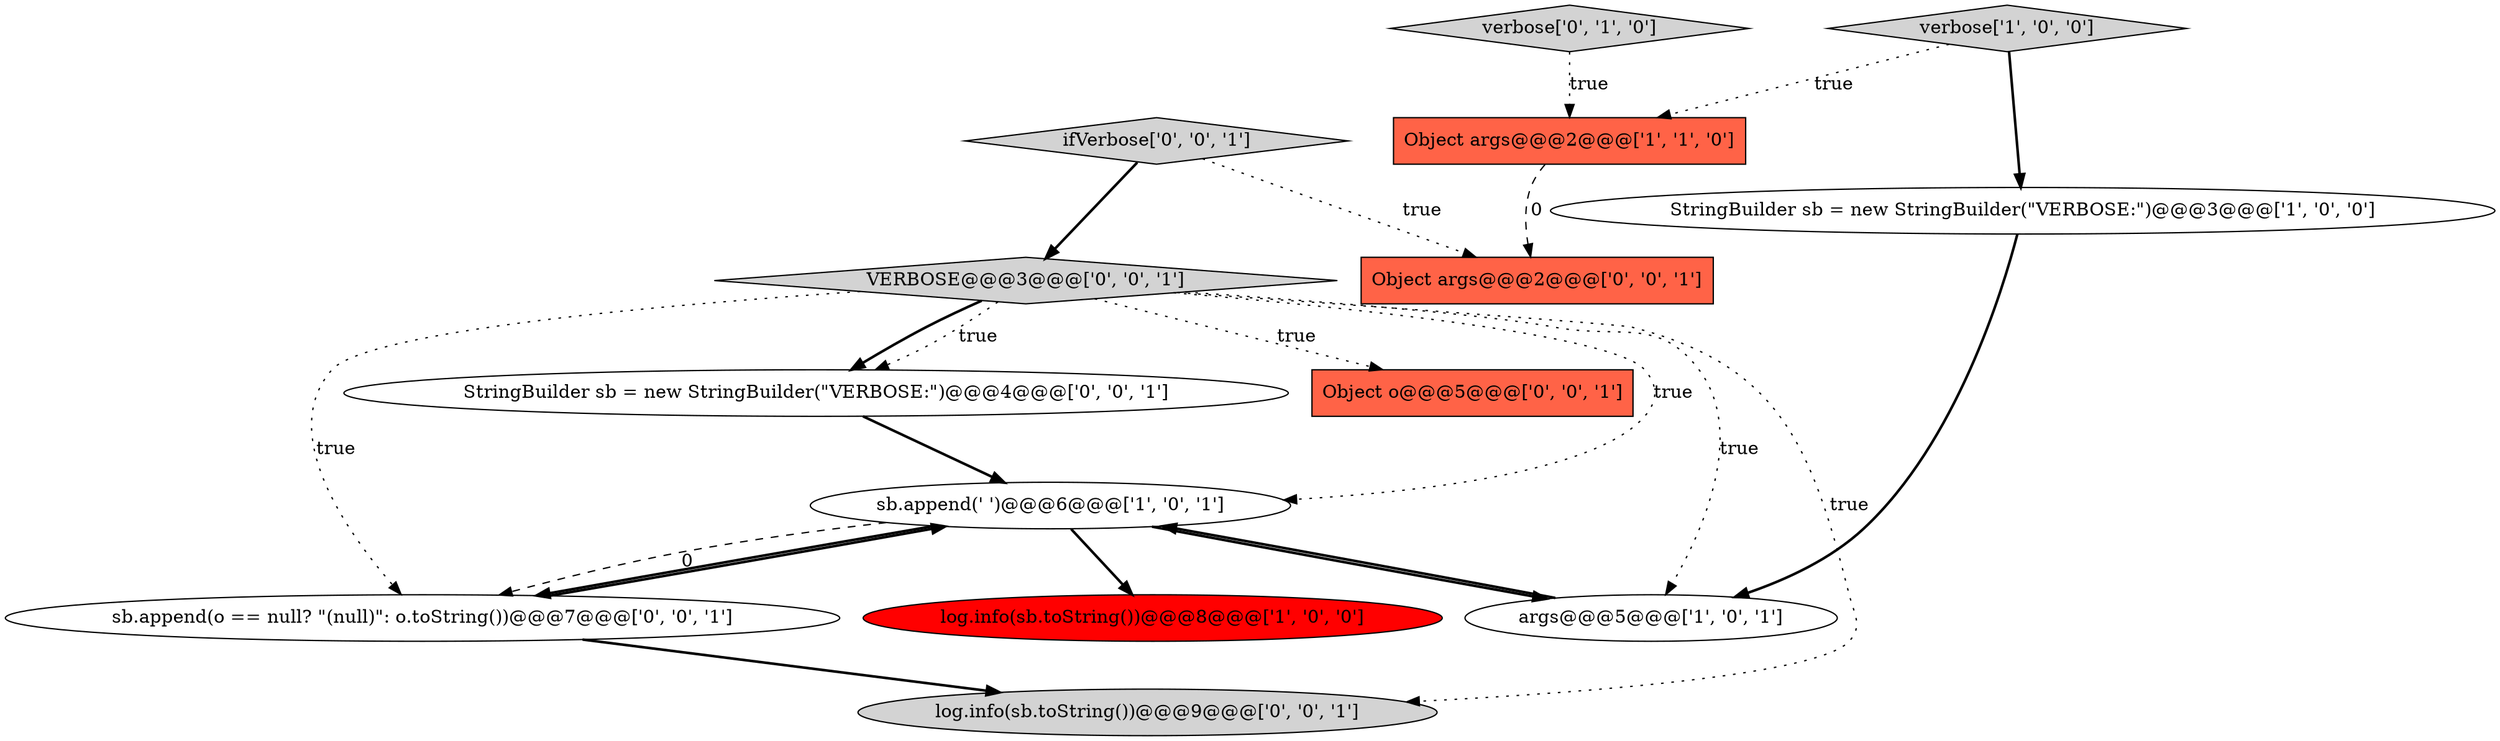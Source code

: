 digraph {
3 [style = filled, label = "log.info(sb.toString())@@@8@@@['1', '0', '0']", fillcolor = red, shape = ellipse image = "AAA1AAABBB1BBB"];
10 [style = filled, label = "ifVerbose['0', '0', '1']", fillcolor = lightgray, shape = diamond image = "AAA0AAABBB3BBB"];
5 [style = filled, label = "StringBuilder sb = new StringBuilder(\"VERBOSE:\")@@@3@@@['1', '0', '0']", fillcolor = white, shape = ellipse image = "AAA0AAABBB1BBB"];
4 [style = filled, label = "args@@@5@@@['1', '0', '1']", fillcolor = white, shape = ellipse image = "AAA0AAABBB1BBB"];
7 [style = filled, label = "VERBOSE@@@3@@@['0', '0', '1']", fillcolor = lightgray, shape = diamond image = "AAA0AAABBB3BBB"];
11 [style = filled, label = "StringBuilder sb = new StringBuilder(\"VERBOSE:\")@@@4@@@['0', '0', '1']", fillcolor = white, shape = ellipse image = "AAA0AAABBB3BBB"];
2 [style = filled, label = "verbose['1', '0', '0']", fillcolor = lightgray, shape = diamond image = "AAA0AAABBB1BBB"];
9 [style = filled, label = "Object o@@@5@@@['0', '0', '1']", fillcolor = tomato, shape = box image = "AAA0AAABBB3BBB"];
6 [style = filled, label = "verbose['0', '1', '0']", fillcolor = lightgray, shape = diamond image = "AAA0AAABBB2BBB"];
12 [style = filled, label = "log.info(sb.toString())@@@9@@@['0', '0', '1']", fillcolor = lightgray, shape = ellipse image = "AAA0AAABBB3BBB"];
1 [style = filled, label = "sb.append(' ')@@@6@@@['1', '0', '1']", fillcolor = white, shape = ellipse image = "AAA0AAABBB1BBB"];
0 [style = filled, label = "Object args@@@2@@@['1', '1', '0']", fillcolor = tomato, shape = box image = "AAA0AAABBB1BBB"];
8 [style = filled, label = "sb.append(o == null? \"(null)\": o.toString())@@@7@@@['0', '0', '1']", fillcolor = white, shape = ellipse image = "AAA0AAABBB3BBB"];
13 [style = filled, label = "Object args@@@2@@@['0', '0', '1']", fillcolor = tomato, shape = box image = "AAA0AAABBB3BBB"];
1->4 [style = bold, label=""];
7->11 [style = bold, label=""];
2->0 [style = dotted, label="true"];
1->8 [style = bold, label=""];
11->1 [style = bold, label=""];
1->3 [style = bold, label=""];
7->9 [style = dotted, label="true"];
10->7 [style = bold, label=""];
7->12 [style = dotted, label="true"];
8->1 [style = bold, label=""];
7->11 [style = dotted, label="true"];
10->13 [style = dotted, label="true"];
0->13 [style = dashed, label="0"];
5->4 [style = bold, label=""];
7->4 [style = dotted, label="true"];
1->8 [style = dashed, label="0"];
4->1 [style = bold, label=""];
6->0 [style = dotted, label="true"];
7->1 [style = dotted, label="true"];
7->8 [style = dotted, label="true"];
8->12 [style = bold, label=""];
2->5 [style = bold, label=""];
}
